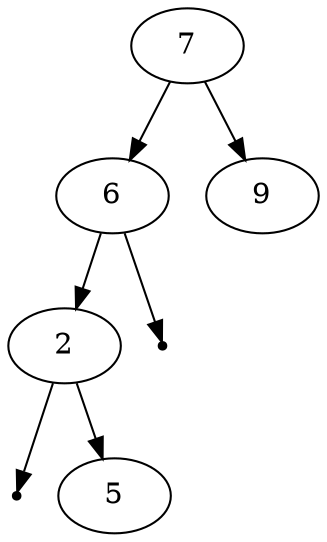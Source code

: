 digraph G{
	7;
	7 -> 6;
	6 -> 2;
	null244185806 [shape=point];
	2 -> null244185806;
	2 -> 5;
	null86015050 [shape=point];
	6 -> null86015050;
	7 -> 9;
}
